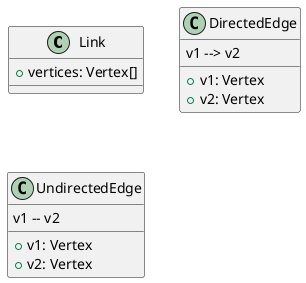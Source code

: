@startuml

class Link {
    {field} +vertices: Vertex[]
}

class DirectedEdge {
    v1 --> v2
    __
    {field} +v1: Vertex
    {field} +v2: Vertex
}

class UndirectedEdge {
    v1 -- v2
    __
    {field} +v1: Vertex
    {field} +v2: Vertex
}

@enduml

